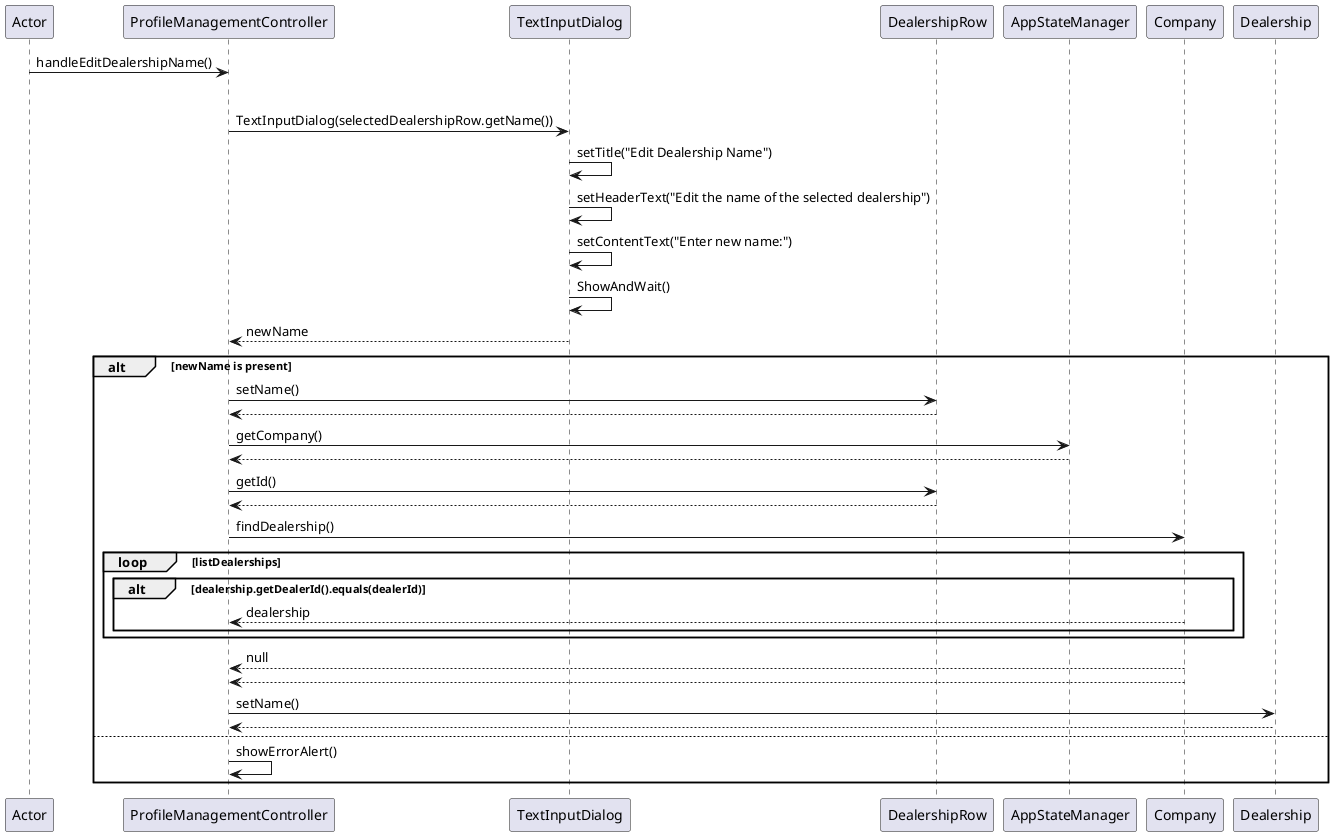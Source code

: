 @startuml
participant Actor
Actor -> ProfileManagementController : handleEditDealershipName()
alt selectedDealershipRow != null
    ProfileManagementController -> TextInputDialog: TextInputDialog(selectedDealershipRow.getName())
    TextInputDialog -> TextInputDialog : setTitle("Edit Dealership Name")
    TextInputDialog -> TextInputDialog : setHeaderText("Edit the name of the selected dealership")
    TextInputDialog -> TextInputDialog : setContentText("Enter new name:")
    TextInputDialog -> TextInputDialog: ShowAndWait()
    TextInputDialog --> ProfileManagementController: newName
    alt newName is present
        ProfileManagementController -> DealershipRow : setName()
        DealershipRow --> ProfileManagementController
        ProfileManagementController -> AppStateManager : getCompany()
        AppStateManager --> ProfileManagementController
        ProfileManagementController -> DealershipRow : getId()
        DealershipRow --> ProfileManagementController
        ProfileManagementController -> Company : findDealership()
        loop listDealerships
            alt dealership.getDealerId().equals(dealerId)
               Company --> ProfileManagementController: dealership
            end
            end
            Company --> ProfileManagementController: null
        Company --> ProfileManagementController
        ProfileManagementController -> Dealership : setName()
        Dealership --> ProfileManagementController
else
    ProfileManagementController -> ProfileManagementController : showErrorAlert()
end
@enduml